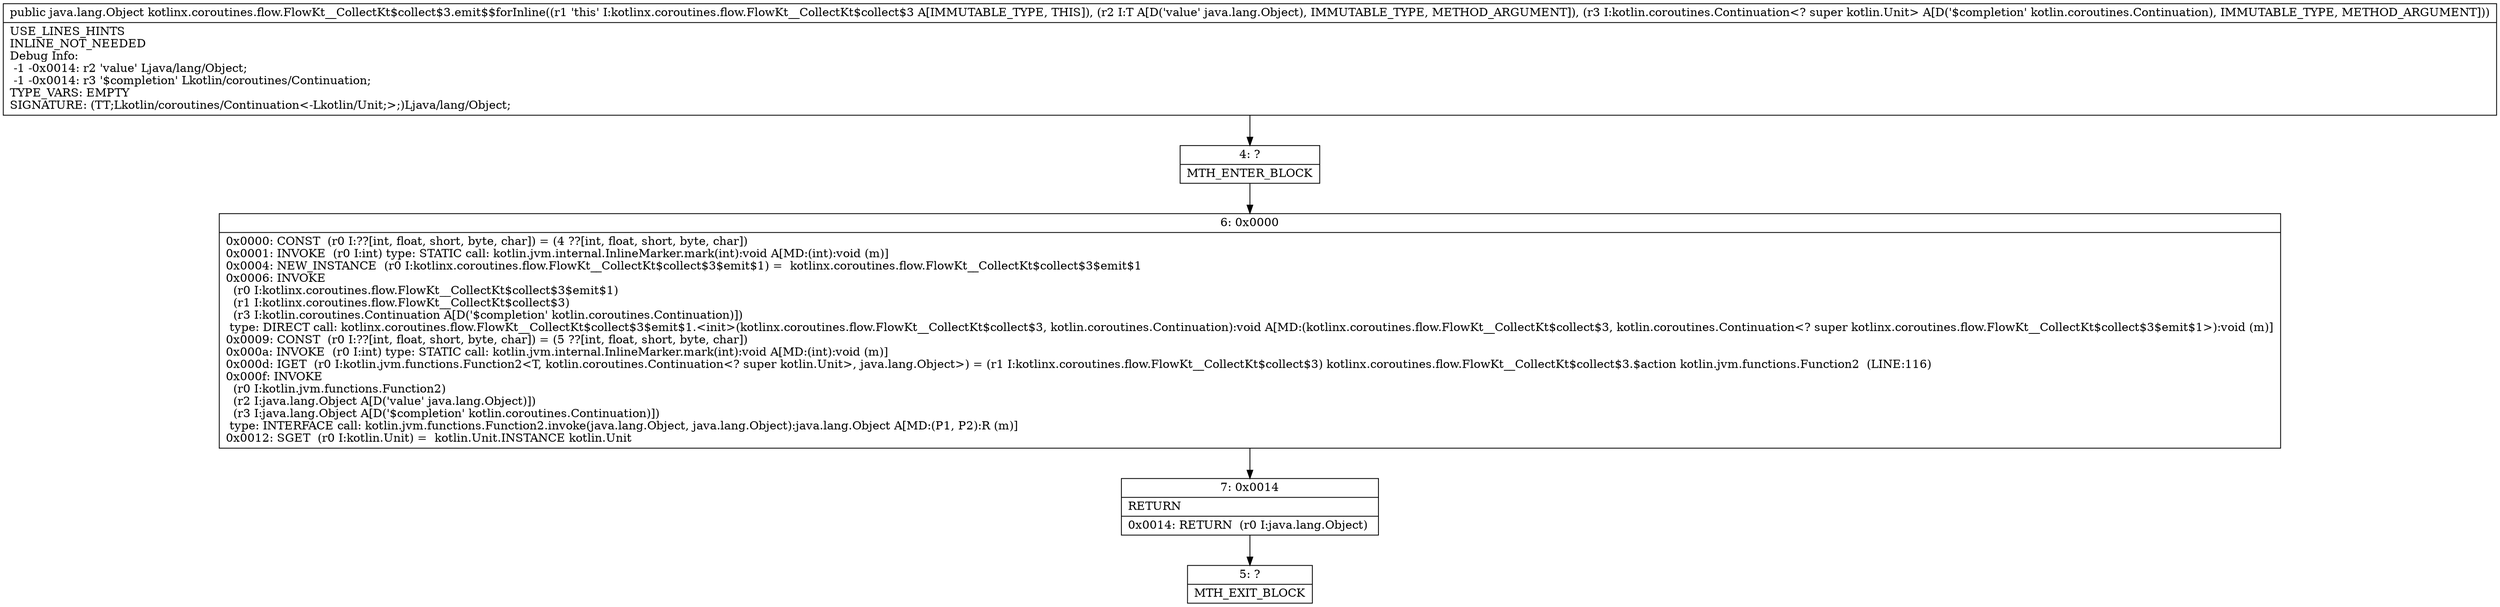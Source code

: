 digraph "CFG forkotlinx.coroutines.flow.FlowKt__CollectKt$collect$3.emit$$forInline(Ljava\/lang\/Object;Lkotlin\/coroutines\/Continuation;)Ljava\/lang\/Object;" {
Node_4 [shape=record,label="{4\:\ ?|MTH_ENTER_BLOCK\l}"];
Node_6 [shape=record,label="{6\:\ 0x0000|0x0000: CONST  (r0 I:??[int, float, short, byte, char]) = (4 ??[int, float, short, byte, char]) \l0x0001: INVOKE  (r0 I:int) type: STATIC call: kotlin.jvm.internal.InlineMarker.mark(int):void A[MD:(int):void (m)]\l0x0004: NEW_INSTANCE  (r0 I:kotlinx.coroutines.flow.FlowKt__CollectKt$collect$3$emit$1) =  kotlinx.coroutines.flow.FlowKt__CollectKt$collect$3$emit$1 \l0x0006: INVOKE  \l  (r0 I:kotlinx.coroutines.flow.FlowKt__CollectKt$collect$3$emit$1)\l  (r1 I:kotlinx.coroutines.flow.FlowKt__CollectKt$collect$3)\l  (r3 I:kotlin.coroutines.Continuation A[D('$completion' kotlin.coroutines.Continuation)])\l type: DIRECT call: kotlinx.coroutines.flow.FlowKt__CollectKt$collect$3$emit$1.\<init\>(kotlinx.coroutines.flow.FlowKt__CollectKt$collect$3, kotlin.coroutines.Continuation):void A[MD:(kotlinx.coroutines.flow.FlowKt__CollectKt$collect$3, kotlin.coroutines.Continuation\<? super kotlinx.coroutines.flow.FlowKt__CollectKt$collect$3$emit$1\>):void (m)]\l0x0009: CONST  (r0 I:??[int, float, short, byte, char]) = (5 ??[int, float, short, byte, char]) \l0x000a: INVOKE  (r0 I:int) type: STATIC call: kotlin.jvm.internal.InlineMarker.mark(int):void A[MD:(int):void (m)]\l0x000d: IGET  (r0 I:kotlin.jvm.functions.Function2\<T, kotlin.coroutines.Continuation\<? super kotlin.Unit\>, java.lang.Object\>) = (r1 I:kotlinx.coroutines.flow.FlowKt__CollectKt$collect$3) kotlinx.coroutines.flow.FlowKt__CollectKt$collect$3.$action kotlin.jvm.functions.Function2  (LINE:116)\l0x000f: INVOKE  \l  (r0 I:kotlin.jvm.functions.Function2)\l  (r2 I:java.lang.Object A[D('value' java.lang.Object)])\l  (r3 I:java.lang.Object A[D('$completion' kotlin.coroutines.Continuation)])\l type: INTERFACE call: kotlin.jvm.functions.Function2.invoke(java.lang.Object, java.lang.Object):java.lang.Object A[MD:(P1, P2):R (m)]\l0x0012: SGET  (r0 I:kotlin.Unit) =  kotlin.Unit.INSTANCE kotlin.Unit \l}"];
Node_7 [shape=record,label="{7\:\ 0x0014|RETURN\l|0x0014: RETURN  (r0 I:java.lang.Object) \l}"];
Node_5 [shape=record,label="{5\:\ ?|MTH_EXIT_BLOCK\l}"];
MethodNode[shape=record,label="{public java.lang.Object kotlinx.coroutines.flow.FlowKt__CollectKt$collect$3.emit$$forInline((r1 'this' I:kotlinx.coroutines.flow.FlowKt__CollectKt$collect$3 A[IMMUTABLE_TYPE, THIS]), (r2 I:T A[D('value' java.lang.Object), IMMUTABLE_TYPE, METHOD_ARGUMENT]), (r3 I:kotlin.coroutines.Continuation\<? super kotlin.Unit\> A[D('$completion' kotlin.coroutines.Continuation), IMMUTABLE_TYPE, METHOD_ARGUMENT]))  | USE_LINES_HINTS\lINLINE_NOT_NEEDED\lDebug Info:\l  \-1 \-0x0014: r2 'value' Ljava\/lang\/Object;\l  \-1 \-0x0014: r3 '$completion' Lkotlin\/coroutines\/Continuation;\lTYPE_VARS: EMPTY\lSIGNATURE: (TT;Lkotlin\/coroutines\/Continuation\<\-Lkotlin\/Unit;\>;)Ljava\/lang\/Object;\l}"];
MethodNode -> Node_4;Node_4 -> Node_6;
Node_6 -> Node_7;
Node_7 -> Node_5;
}

